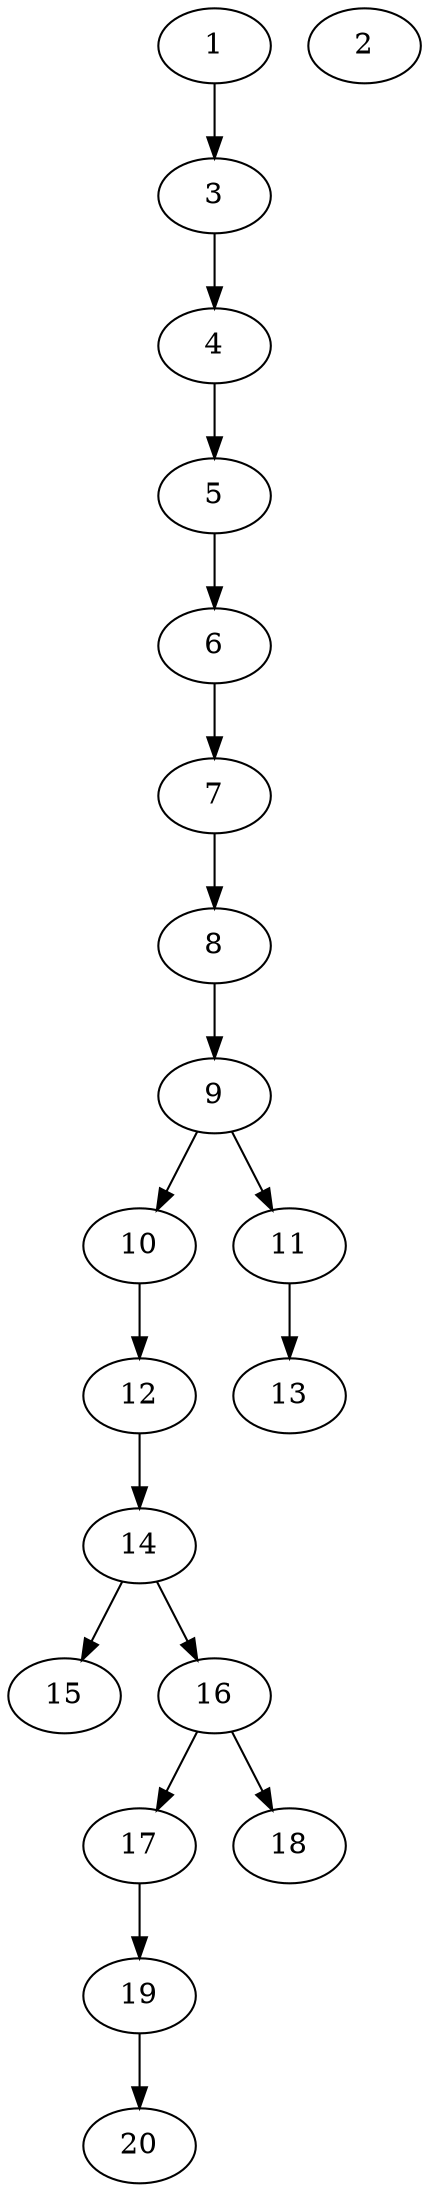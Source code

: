 // DAG automatically generated by daggen at Thu Oct  3 13:58:43 2019
// ./daggen --dot -n 20 --ccr 0.5 --fat 0.3 --regular 0.7 --density 0.5 --mindata 5242880 --maxdata 52428800 
digraph G {
  1 [size="92567552", alpha="0.14", expect_size="46283776"] 
  1 -> 3 [size ="46283776"]
  2 [size="81750016", alpha="0.01", expect_size="40875008"] 
  3 [size="13248512", alpha="0.02", expect_size="6624256"] 
  3 -> 4 [size ="6624256"]
  4 [size="78155776", alpha="0.09", expect_size="39077888"] 
  4 -> 5 [size ="39077888"]
  5 [size="83355648", alpha="0.07", expect_size="41677824"] 
  5 -> 6 [size ="41677824"]
  6 [size="25016320", alpha="0.15", expect_size="12508160"] 
  6 -> 7 [size ="12508160"]
  7 [size="63248384", alpha="0.01", expect_size="31624192"] 
  7 -> 8 [size ="31624192"]
  8 [size="80263168", alpha="0.03", expect_size="40131584"] 
  8 -> 9 [size ="40131584"]
  9 [size="57389056", alpha="0.11", expect_size="28694528"] 
  9 -> 10 [size ="28694528"]
  9 -> 11 [size ="28694528"]
  10 [size="12613632", alpha="0.11", expect_size="6306816"] 
  10 -> 12 [size ="6306816"]
  11 [size="80271360", alpha="0.14", expect_size="40135680"] 
  11 -> 13 [size ="40135680"]
  12 [size="52897792", alpha="0.12", expect_size="26448896"] 
  12 -> 14 [size ="26448896"]
  13 [size="59955200", alpha="0.14", expect_size="29977600"] 
  14 [size="69175296", alpha="0.08", expect_size="34587648"] 
  14 -> 15 [size ="34587648"]
  14 -> 16 [size ="34587648"]
  15 [size="15310848", alpha="0.07", expect_size="7655424"] 
  16 [size="47104000", alpha="0.20", expect_size="23552000"] 
  16 -> 17 [size ="23552000"]
  16 -> 18 [size ="23552000"]
  17 [size="21985280", alpha="0.14", expect_size="10992640"] 
  17 -> 19 [size ="10992640"]
  18 [size="27215872", alpha="0.17", expect_size="13607936"] 
  19 [size="41494528", alpha="0.12", expect_size="20747264"] 
  19 -> 20 [size ="20747264"]
  20 [size="91742208", alpha="0.18", expect_size="45871104"] 
}
